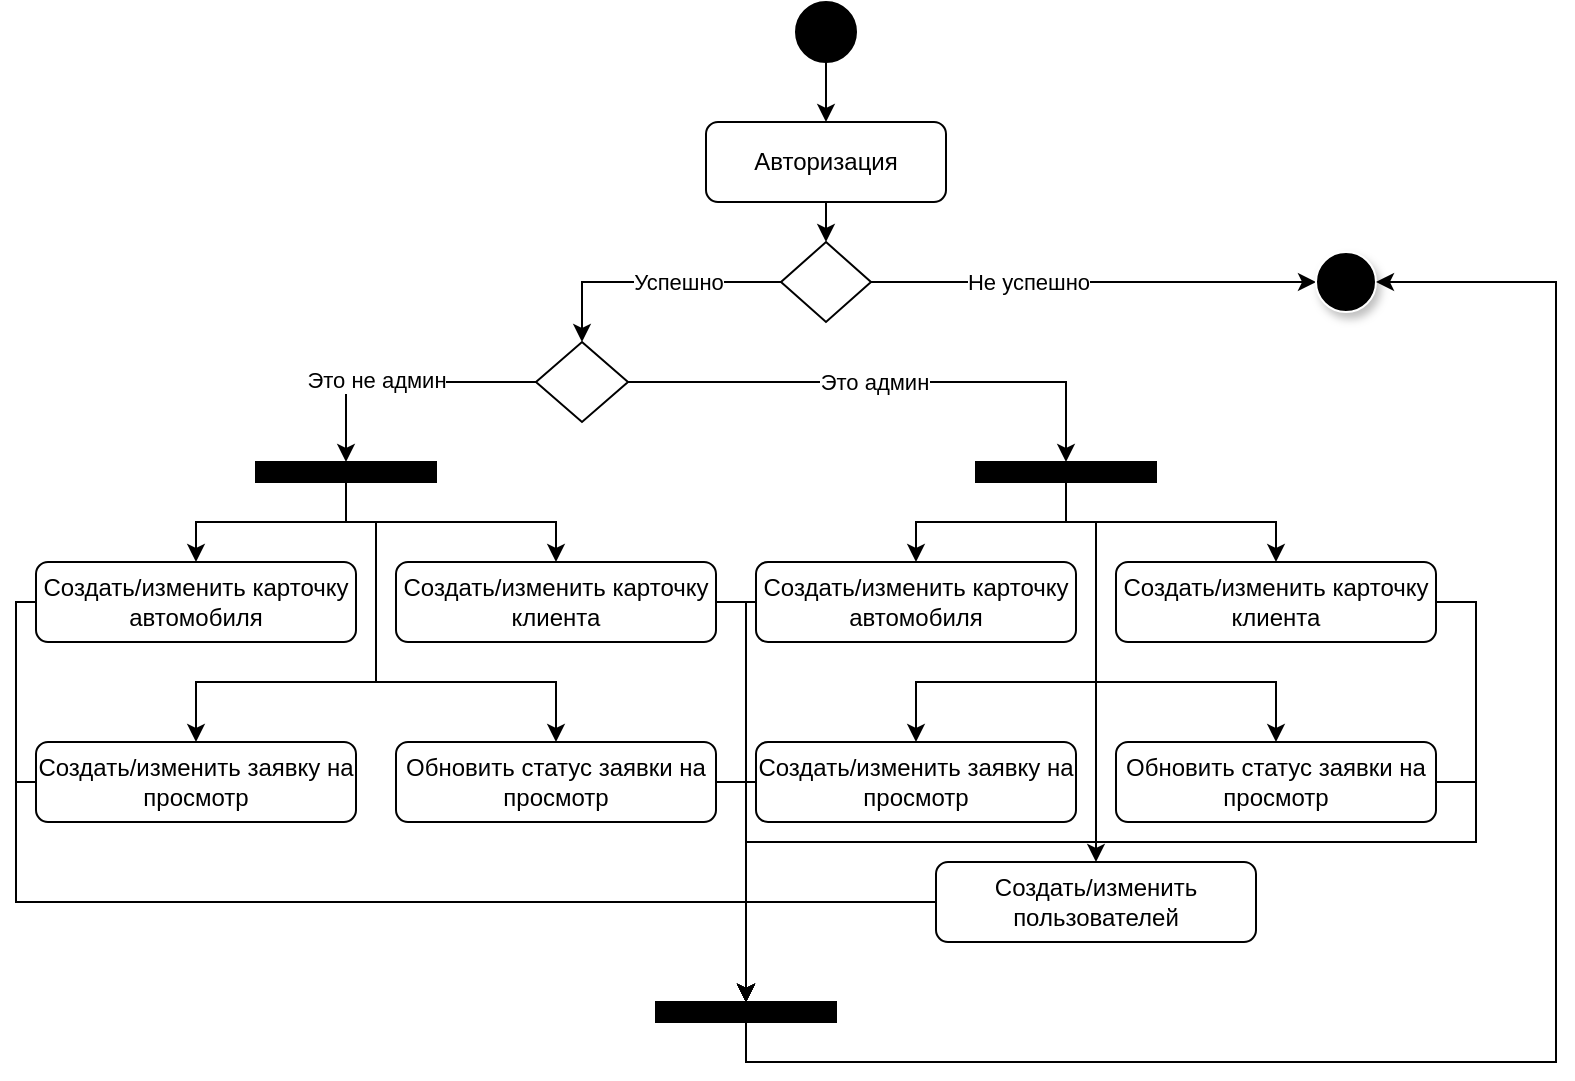 <mxfile version="24.0.0" type="device">
  <diagram name="Страница — 1" id="7w581nRZthQLQnOyqt_Q">
    <mxGraphModel dx="1066" dy="705" grid="1" gridSize="10" guides="1" tooltips="1" connect="1" arrows="1" fold="1" page="1" pageScale="1" pageWidth="827" pageHeight="1169" math="0" shadow="0">
      <root>
        <mxCell id="0" />
        <mxCell id="1" parent="0" />
        <mxCell id="JGlVG3SejZpkleg5bLCo-3" style="edgeStyle=orthogonalEdgeStyle;rounded=0;orthogonalLoop=1;jettySize=auto;html=1;exitX=0.5;exitY=1;exitDx=0;exitDy=0;entryX=0.5;entryY=0;entryDx=0;entryDy=0;" edge="1" parent="1" source="JGlVG3SejZpkleg5bLCo-1" target="JGlVG3SejZpkleg5bLCo-2">
          <mxGeometry relative="1" as="geometry" />
        </mxCell>
        <mxCell id="JGlVG3SejZpkleg5bLCo-1" value="" style="ellipse;whiteSpace=wrap;html=1;aspect=fixed;fillColor=#000000;" vertex="1" parent="1">
          <mxGeometry x="400" y="40" width="30" height="30" as="geometry" />
        </mxCell>
        <mxCell id="JGlVG3SejZpkleg5bLCo-5" style="edgeStyle=orthogonalEdgeStyle;rounded=0;orthogonalLoop=1;jettySize=auto;html=1;exitX=0.5;exitY=1;exitDx=0;exitDy=0;entryX=0.5;entryY=0;entryDx=0;entryDy=0;" edge="1" parent="1" source="JGlVG3SejZpkleg5bLCo-2" target="JGlVG3SejZpkleg5bLCo-4">
          <mxGeometry relative="1" as="geometry" />
        </mxCell>
        <mxCell id="JGlVG3SejZpkleg5bLCo-2" value="Авторизация" style="rounded=1;whiteSpace=wrap;html=1;" vertex="1" parent="1">
          <mxGeometry x="355" y="100" width="120" height="40" as="geometry" />
        </mxCell>
        <mxCell id="JGlVG3SejZpkleg5bLCo-7" style="edgeStyle=orthogonalEdgeStyle;rounded=0;orthogonalLoop=1;jettySize=auto;html=1;exitX=0;exitY=0.5;exitDx=0;exitDy=0;" edge="1" parent="1" source="JGlVG3SejZpkleg5bLCo-4" target="JGlVG3SejZpkleg5bLCo-17">
          <mxGeometry relative="1" as="geometry" />
        </mxCell>
        <mxCell id="JGlVG3SejZpkleg5bLCo-8" value="Успешно" style="edgeLabel;html=1;align=center;verticalAlign=middle;resizable=0;points=[];" vertex="1" connectable="0" parent="JGlVG3SejZpkleg5bLCo-7">
          <mxGeometry x="0.126" y="-1" relative="1" as="geometry">
            <mxPoint x="21" y="1" as="offset" />
          </mxGeometry>
        </mxCell>
        <mxCell id="JGlVG3SejZpkleg5bLCo-57" style="edgeStyle=orthogonalEdgeStyle;rounded=0;orthogonalLoop=1;jettySize=auto;html=1;exitX=1;exitY=0.5;exitDx=0;exitDy=0;" edge="1" parent="1" source="JGlVG3SejZpkleg5bLCo-4" target="JGlVG3SejZpkleg5bLCo-36">
          <mxGeometry relative="1" as="geometry" />
        </mxCell>
        <mxCell id="JGlVG3SejZpkleg5bLCo-58" value="Не успешно" style="edgeLabel;html=1;align=center;verticalAlign=middle;resizable=0;points=[];" vertex="1" connectable="0" parent="JGlVG3SejZpkleg5bLCo-57">
          <mxGeometry x="-0.303" y="-2" relative="1" as="geometry">
            <mxPoint x="1" y="-2" as="offset" />
          </mxGeometry>
        </mxCell>
        <mxCell id="JGlVG3SejZpkleg5bLCo-4" value="" style="rhombus;whiteSpace=wrap;html=1;" vertex="1" parent="1">
          <mxGeometry x="392.5" y="160" width="45" height="40" as="geometry" />
        </mxCell>
        <mxCell id="JGlVG3SejZpkleg5bLCo-12" style="edgeStyle=orthogonalEdgeStyle;rounded=0;orthogonalLoop=1;jettySize=auto;html=1;exitX=0.5;exitY=1;exitDx=0;exitDy=0;" edge="1" parent="1" source="JGlVG3SejZpkleg5bLCo-6" target="JGlVG3SejZpkleg5bLCo-11">
          <mxGeometry relative="1" as="geometry">
            <mxPoint x="175" y="220" as="sourcePoint" />
            <Array as="points">
              <mxPoint x="175" y="300" />
              <mxPoint x="280" y="300" />
            </Array>
          </mxGeometry>
        </mxCell>
        <mxCell id="JGlVG3SejZpkleg5bLCo-19" style="edgeStyle=orthogonalEdgeStyle;rounded=0;orthogonalLoop=1;jettySize=auto;html=1;exitX=0.5;exitY=1;exitDx=0;exitDy=0;entryX=0.5;entryY=0;entryDx=0;entryDy=0;" edge="1" parent="1" source="JGlVG3SejZpkleg5bLCo-6" target="JGlVG3SejZpkleg5bLCo-9">
          <mxGeometry relative="1" as="geometry" />
        </mxCell>
        <mxCell id="JGlVG3SejZpkleg5bLCo-20" style="edgeStyle=orthogonalEdgeStyle;rounded=0;orthogonalLoop=1;jettySize=auto;html=1;exitX=0.5;exitY=1;exitDx=0;exitDy=0;" edge="1" parent="1" source="JGlVG3SejZpkleg5bLCo-6" target="JGlVG3SejZpkleg5bLCo-13">
          <mxGeometry relative="1" as="geometry">
            <Array as="points">
              <mxPoint x="175" y="300" />
              <mxPoint x="190" y="300" />
              <mxPoint x="190" y="380" />
              <mxPoint x="100" y="380" />
            </Array>
          </mxGeometry>
        </mxCell>
        <mxCell id="JGlVG3SejZpkleg5bLCo-21" style="edgeStyle=orthogonalEdgeStyle;rounded=0;orthogonalLoop=1;jettySize=auto;html=1;exitX=0.5;exitY=1;exitDx=0;exitDy=0;" edge="1" parent="1" source="JGlVG3SejZpkleg5bLCo-6" target="JGlVG3SejZpkleg5bLCo-15">
          <mxGeometry relative="1" as="geometry">
            <Array as="points">
              <mxPoint x="175" y="300" />
              <mxPoint x="190" y="300" />
              <mxPoint x="190" y="380" />
              <mxPoint x="280" y="380" />
            </Array>
          </mxGeometry>
        </mxCell>
        <mxCell id="JGlVG3SejZpkleg5bLCo-6" value="" style="rounded=0;whiteSpace=wrap;html=1;fillColor=#000000;" vertex="1" parent="1">
          <mxGeometry x="130" y="270" width="90" height="10" as="geometry" />
        </mxCell>
        <mxCell id="JGlVG3SejZpkleg5bLCo-50" style="edgeStyle=orthogonalEdgeStyle;rounded=0;orthogonalLoop=1;jettySize=auto;html=1;exitX=0;exitY=0.5;exitDx=0;exitDy=0;entryX=0.5;entryY=0;entryDx=0;entryDy=0;" edge="1" parent="1" source="JGlVG3SejZpkleg5bLCo-9" target="JGlVG3SejZpkleg5bLCo-37">
          <mxGeometry relative="1" as="geometry">
            <Array as="points">
              <mxPoint x="10" y="340" />
              <mxPoint x="10" y="490" />
              <mxPoint x="375" y="490" />
            </Array>
          </mxGeometry>
        </mxCell>
        <mxCell id="JGlVG3SejZpkleg5bLCo-9" value="Создать/изменить карточку автомобиля" style="rounded=1;whiteSpace=wrap;html=1;" vertex="1" parent="1">
          <mxGeometry x="20" y="320" width="160" height="40" as="geometry" />
        </mxCell>
        <mxCell id="JGlVG3SejZpkleg5bLCo-48" style="edgeStyle=orthogonalEdgeStyle;rounded=0;orthogonalLoop=1;jettySize=auto;html=1;exitX=1;exitY=0.5;exitDx=0;exitDy=0;entryX=0.5;entryY=0;entryDx=0;entryDy=0;" edge="1" parent="1" source="JGlVG3SejZpkleg5bLCo-11" target="JGlVG3SejZpkleg5bLCo-37">
          <mxGeometry relative="1" as="geometry">
            <Array as="points">
              <mxPoint x="375" y="340" />
            </Array>
          </mxGeometry>
        </mxCell>
        <mxCell id="JGlVG3SejZpkleg5bLCo-11" value="Создать/изменить карточку клиента" style="rounded=1;whiteSpace=wrap;html=1;" vertex="1" parent="1">
          <mxGeometry x="200" y="320" width="160" height="40" as="geometry" />
        </mxCell>
        <mxCell id="JGlVG3SejZpkleg5bLCo-51" style="edgeStyle=orthogonalEdgeStyle;rounded=0;orthogonalLoop=1;jettySize=auto;html=1;exitX=0;exitY=0.5;exitDx=0;exitDy=0;entryX=0.5;entryY=0;entryDx=0;entryDy=0;" edge="1" parent="1" source="JGlVG3SejZpkleg5bLCo-13" target="JGlVG3SejZpkleg5bLCo-37">
          <mxGeometry relative="1" as="geometry">
            <Array as="points">
              <mxPoint x="10" y="430" />
              <mxPoint x="10" y="490" />
              <mxPoint x="375" y="490" />
            </Array>
          </mxGeometry>
        </mxCell>
        <mxCell id="JGlVG3SejZpkleg5bLCo-13" value="Создать/изменить заявку на просмотр" style="rounded=1;whiteSpace=wrap;html=1;" vertex="1" parent="1">
          <mxGeometry x="20" y="410" width="160" height="40" as="geometry" />
        </mxCell>
        <mxCell id="JGlVG3SejZpkleg5bLCo-46" style="edgeStyle=orthogonalEdgeStyle;rounded=0;orthogonalLoop=1;jettySize=auto;html=1;exitX=1;exitY=0.5;exitDx=0;exitDy=0;entryX=0.5;entryY=0;entryDx=0;entryDy=0;" edge="1" parent="1" source="JGlVG3SejZpkleg5bLCo-15" target="JGlVG3SejZpkleg5bLCo-37">
          <mxGeometry relative="1" as="geometry">
            <Array as="points">
              <mxPoint x="375" y="430" />
            </Array>
          </mxGeometry>
        </mxCell>
        <mxCell id="JGlVG3SejZpkleg5bLCo-15" value="Обновить статус заявки на просмотр" style="rounded=1;whiteSpace=wrap;html=1;" vertex="1" parent="1">
          <mxGeometry x="200" y="410" width="160" height="40" as="geometry" />
        </mxCell>
        <mxCell id="JGlVG3SejZpkleg5bLCo-18" style="edgeStyle=orthogonalEdgeStyle;rounded=0;orthogonalLoop=1;jettySize=auto;html=1;exitX=0;exitY=0.5;exitDx=0;exitDy=0;entryX=0.5;entryY=0;entryDx=0;entryDy=0;" edge="1" parent="1" source="JGlVG3SejZpkleg5bLCo-17" target="JGlVG3SejZpkleg5bLCo-6">
          <mxGeometry relative="1" as="geometry" />
        </mxCell>
        <mxCell id="JGlVG3SejZpkleg5bLCo-22" value="Это не админ" style="edgeLabel;html=1;align=center;verticalAlign=middle;resizable=0;points=[];" vertex="1" connectable="0" parent="JGlVG3SejZpkleg5bLCo-18">
          <mxGeometry x="0.185" y="-1" relative="1" as="geometry">
            <mxPoint as="offset" />
          </mxGeometry>
        </mxCell>
        <mxCell id="JGlVG3SejZpkleg5bLCo-17" value="" style="rhombus;whiteSpace=wrap;html=1;" vertex="1" parent="1">
          <mxGeometry x="270" y="210" width="46" height="40" as="geometry" />
        </mxCell>
        <mxCell id="JGlVG3SejZpkleg5bLCo-23" style="edgeStyle=orthogonalEdgeStyle;rounded=0;orthogonalLoop=1;jettySize=auto;html=1;exitX=0.5;exitY=1;exitDx=0;exitDy=0;" edge="1" parent="1" source="JGlVG3SejZpkleg5bLCo-27" target="JGlVG3SejZpkleg5bLCo-29">
          <mxGeometry relative="1" as="geometry">
            <mxPoint x="535" y="220" as="sourcePoint" />
            <Array as="points">
              <mxPoint x="535" y="300" />
              <mxPoint x="640" y="300" />
            </Array>
          </mxGeometry>
        </mxCell>
        <mxCell id="JGlVG3SejZpkleg5bLCo-24" style="edgeStyle=orthogonalEdgeStyle;rounded=0;orthogonalLoop=1;jettySize=auto;html=1;exitX=0.5;exitY=1;exitDx=0;exitDy=0;entryX=0.5;entryY=0;entryDx=0;entryDy=0;" edge="1" parent="1" source="JGlVG3SejZpkleg5bLCo-27" target="JGlVG3SejZpkleg5bLCo-28">
          <mxGeometry relative="1" as="geometry" />
        </mxCell>
        <mxCell id="JGlVG3SejZpkleg5bLCo-25" style="edgeStyle=orthogonalEdgeStyle;rounded=0;orthogonalLoop=1;jettySize=auto;html=1;exitX=0.5;exitY=1;exitDx=0;exitDy=0;" edge="1" parent="1" source="JGlVG3SejZpkleg5bLCo-27" target="JGlVG3SejZpkleg5bLCo-30">
          <mxGeometry relative="1" as="geometry">
            <Array as="points">
              <mxPoint x="535" y="300" />
              <mxPoint x="550" y="300" />
              <mxPoint x="550" y="380" />
              <mxPoint x="460" y="380" />
            </Array>
          </mxGeometry>
        </mxCell>
        <mxCell id="JGlVG3SejZpkleg5bLCo-26" style="edgeStyle=orthogonalEdgeStyle;rounded=0;orthogonalLoop=1;jettySize=auto;html=1;exitX=0.5;exitY=1;exitDx=0;exitDy=0;" edge="1" parent="1" source="JGlVG3SejZpkleg5bLCo-27" target="JGlVG3SejZpkleg5bLCo-31">
          <mxGeometry relative="1" as="geometry">
            <Array as="points">
              <mxPoint x="535" y="300" />
              <mxPoint x="550" y="300" />
              <mxPoint x="550" y="380" />
              <mxPoint x="640" y="380" />
            </Array>
          </mxGeometry>
        </mxCell>
        <mxCell id="JGlVG3SejZpkleg5bLCo-35" style="edgeStyle=orthogonalEdgeStyle;rounded=0;orthogonalLoop=1;jettySize=auto;html=1;exitX=0.5;exitY=1;exitDx=0;exitDy=0;" edge="1" parent="1" source="JGlVG3SejZpkleg5bLCo-27" target="JGlVG3SejZpkleg5bLCo-34">
          <mxGeometry relative="1" as="geometry">
            <Array as="points">
              <mxPoint x="535" y="300" />
              <mxPoint x="550" y="300" />
            </Array>
          </mxGeometry>
        </mxCell>
        <mxCell id="JGlVG3SejZpkleg5bLCo-27" value="" style="rounded=0;whiteSpace=wrap;html=1;fillColor=#000000;" vertex="1" parent="1">
          <mxGeometry x="490" y="270" width="90" height="10" as="geometry" />
        </mxCell>
        <mxCell id="JGlVG3SejZpkleg5bLCo-49" style="edgeStyle=orthogonalEdgeStyle;rounded=0;orthogonalLoop=1;jettySize=auto;html=1;exitX=0;exitY=0.5;exitDx=0;exitDy=0;entryX=0.5;entryY=0;entryDx=0;entryDy=0;" edge="1" parent="1" source="JGlVG3SejZpkleg5bLCo-28" target="JGlVG3SejZpkleg5bLCo-37">
          <mxGeometry relative="1" as="geometry">
            <mxPoint x="390" y="520" as="targetPoint" />
            <Array as="points">
              <mxPoint x="375" y="340" />
            </Array>
          </mxGeometry>
        </mxCell>
        <mxCell id="JGlVG3SejZpkleg5bLCo-28" value="Создать/изменить карточку автомобиля" style="rounded=1;whiteSpace=wrap;html=1;" vertex="1" parent="1">
          <mxGeometry x="380" y="320" width="160" height="40" as="geometry" />
        </mxCell>
        <mxCell id="JGlVG3SejZpkleg5bLCo-53" style="edgeStyle=orthogonalEdgeStyle;rounded=0;orthogonalLoop=1;jettySize=auto;html=1;exitX=1;exitY=0.5;exitDx=0;exitDy=0;entryX=0.5;entryY=0;entryDx=0;entryDy=0;" edge="1" parent="1" source="JGlVG3SejZpkleg5bLCo-29" target="JGlVG3SejZpkleg5bLCo-37">
          <mxGeometry relative="1" as="geometry">
            <Array as="points">
              <mxPoint x="740" y="340" />
              <mxPoint x="740" y="460" />
              <mxPoint x="375" y="460" />
            </Array>
          </mxGeometry>
        </mxCell>
        <mxCell id="JGlVG3SejZpkleg5bLCo-29" value="Создать/изменить карточку клиента" style="rounded=1;whiteSpace=wrap;html=1;" vertex="1" parent="1">
          <mxGeometry x="560" y="320" width="160" height="40" as="geometry" />
        </mxCell>
        <mxCell id="JGlVG3SejZpkleg5bLCo-47" style="edgeStyle=orthogonalEdgeStyle;rounded=0;orthogonalLoop=1;jettySize=auto;html=1;exitX=0;exitY=0.5;exitDx=0;exitDy=0;entryX=0.5;entryY=0;entryDx=0;entryDy=0;" edge="1" parent="1" source="JGlVG3SejZpkleg5bLCo-30" target="JGlVG3SejZpkleg5bLCo-37">
          <mxGeometry relative="1" as="geometry">
            <Array as="points">
              <mxPoint x="375" y="430" />
            </Array>
          </mxGeometry>
        </mxCell>
        <mxCell id="JGlVG3SejZpkleg5bLCo-30" value="Создать/изменить заявку на просмотр" style="rounded=1;whiteSpace=wrap;html=1;" vertex="1" parent="1">
          <mxGeometry x="380" y="410" width="160" height="40" as="geometry" />
        </mxCell>
        <mxCell id="JGlVG3SejZpkleg5bLCo-54" style="edgeStyle=orthogonalEdgeStyle;rounded=0;orthogonalLoop=1;jettySize=auto;html=1;exitX=1;exitY=0.5;exitDx=0;exitDy=0;entryX=0.5;entryY=0;entryDx=0;entryDy=0;" edge="1" parent="1" source="JGlVG3SejZpkleg5bLCo-31" target="JGlVG3SejZpkleg5bLCo-37">
          <mxGeometry relative="1" as="geometry">
            <Array as="points">
              <mxPoint x="740" y="430" />
              <mxPoint x="740" y="460" />
              <mxPoint x="375" y="460" />
            </Array>
          </mxGeometry>
        </mxCell>
        <mxCell id="JGlVG3SejZpkleg5bLCo-31" value="Обновить статус заявки на просмотр" style="rounded=1;whiteSpace=wrap;html=1;" vertex="1" parent="1">
          <mxGeometry x="560" y="410" width="160" height="40" as="geometry" />
        </mxCell>
        <mxCell id="JGlVG3SejZpkleg5bLCo-32" style="edgeStyle=orthogonalEdgeStyle;rounded=0;orthogonalLoop=1;jettySize=auto;html=1;exitX=1;exitY=0.5;exitDx=0;exitDy=0;entryX=0.5;entryY=0;entryDx=0;entryDy=0;" edge="1" parent="1" target="JGlVG3SejZpkleg5bLCo-27" source="JGlVG3SejZpkleg5bLCo-17">
          <mxGeometry relative="1" as="geometry">
            <mxPoint x="630" y="230" as="sourcePoint" />
          </mxGeometry>
        </mxCell>
        <mxCell id="JGlVG3SejZpkleg5bLCo-33" value="Это админ" style="edgeLabel;html=1;align=center;verticalAlign=middle;resizable=0;points=[];" vertex="1" connectable="0" parent="JGlVG3SejZpkleg5bLCo-32">
          <mxGeometry x="0.185" y="-1" relative="1" as="geometry">
            <mxPoint x="-31" y="-1" as="offset" />
          </mxGeometry>
        </mxCell>
        <mxCell id="JGlVG3SejZpkleg5bLCo-55" style="edgeStyle=orthogonalEdgeStyle;rounded=0;orthogonalLoop=1;jettySize=auto;html=1;exitX=0;exitY=0.5;exitDx=0;exitDy=0;entryX=0.5;entryY=0;entryDx=0;entryDy=0;" edge="1" parent="1" source="JGlVG3SejZpkleg5bLCo-34" target="JGlVG3SejZpkleg5bLCo-37">
          <mxGeometry relative="1" as="geometry" />
        </mxCell>
        <mxCell id="JGlVG3SejZpkleg5bLCo-34" value="Создать/изменить пользователей" style="rounded=1;whiteSpace=wrap;html=1;" vertex="1" parent="1">
          <mxGeometry x="470" y="470" width="160" height="40" as="geometry" />
        </mxCell>
        <mxCell id="JGlVG3SejZpkleg5bLCo-36" value="" style="ellipse;whiteSpace=wrap;html=1;aspect=fixed;fillColor=#000000;strokeColor=#FFFFFF;shadow=1;textShadow=1;" vertex="1" parent="1">
          <mxGeometry x="660" y="165" width="30" height="30" as="geometry" />
        </mxCell>
        <mxCell id="JGlVG3SejZpkleg5bLCo-56" style="edgeStyle=orthogonalEdgeStyle;rounded=0;orthogonalLoop=1;jettySize=auto;html=1;exitX=0.5;exitY=1;exitDx=0;exitDy=0;entryX=1;entryY=0.5;entryDx=0;entryDy=0;" edge="1" parent="1" source="JGlVG3SejZpkleg5bLCo-37" target="JGlVG3SejZpkleg5bLCo-36">
          <mxGeometry relative="1" as="geometry">
            <Array as="points">
              <mxPoint x="375" y="570" />
              <mxPoint x="780" y="570" />
              <mxPoint x="780" y="180" />
            </Array>
          </mxGeometry>
        </mxCell>
        <mxCell id="JGlVG3SejZpkleg5bLCo-37" value="" style="rounded=0;whiteSpace=wrap;html=1;fillColor=#000000;" vertex="1" parent="1">
          <mxGeometry x="330" y="540" width="90" height="10" as="geometry" />
        </mxCell>
      </root>
    </mxGraphModel>
  </diagram>
</mxfile>
